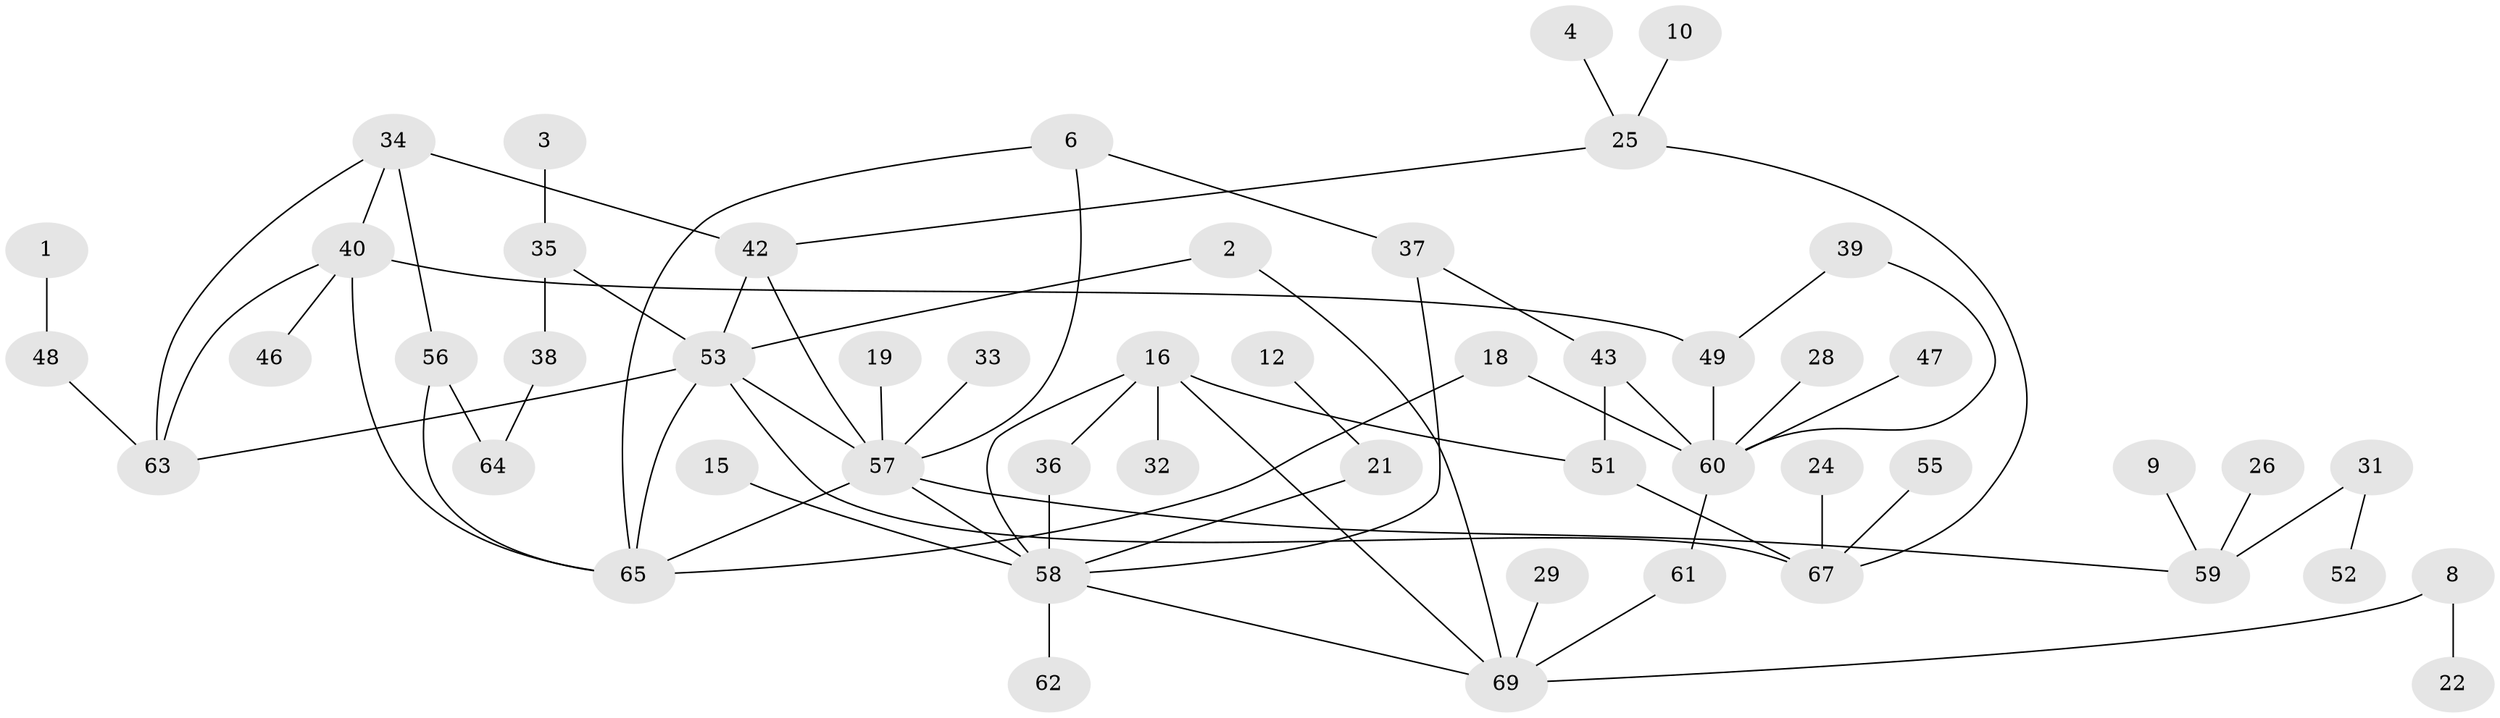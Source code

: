 // original degree distribution, {2: 0.2971014492753623, 1: 0.26811594202898553, 5: 0.028985507246376812, 3: 0.21014492753623187, 4: 0.08695652173913043, 0: 0.10144927536231885, 6: 0.007246376811594203}
// Generated by graph-tools (version 1.1) at 2025/49/03/09/25 03:49:13]
// undirected, 52 vertices, 70 edges
graph export_dot {
graph [start="1"]
  node [color=gray90,style=filled];
  1;
  2;
  3;
  4;
  6;
  8;
  9;
  10;
  12;
  15;
  16;
  18;
  19;
  21;
  22;
  24;
  25;
  26;
  28;
  29;
  31;
  32;
  33;
  34;
  35;
  36;
  37;
  38;
  39;
  40;
  42;
  43;
  46;
  47;
  48;
  49;
  51;
  52;
  53;
  55;
  56;
  57;
  58;
  59;
  60;
  61;
  62;
  63;
  64;
  65;
  67;
  69;
  1 -- 48 [weight=1.0];
  2 -- 53 [weight=1.0];
  2 -- 69 [weight=1.0];
  3 -- 35 [weight=1.0];
  4 -- 25 [weight=1.0];
  6 -- 37 [weight=1.0];
  6 -- 57 [weight=1.0];
  6 -- 65 [weight=1.0];
  8 -- 22 [weight=1.0];
  8 -- 69 [weight=1.0];
  9 -- 59 [weight=1.0];
  10 -- 25 [weight=1.0];
  12 -- 21 [weight=1.0];
  15 -- 58 [weight=1.0];
  16 -- 32 [weight=1.0];
  16 -- 36 [weight=1.0];
  16 -- 51 [weight=1.0];
  16 -- 58 [weight=1.0];
  16 -- 69 [weight=1.0];
  18 -- 60 [weight=1.0];
  18 -- 65 [weight=1.0];
  19 -- 57 [weight=1.0];
  21 -- 58 [weight=1.0];
  24 -- 67 [weight=1.0];
  25 -- 42 [weight=1.0];
  25 -- 67 [weight=1.0];
  26 -- 59 [weight=1.0];
  28 -- 60 [weight=1.0];
  29 -- 69 [weight=1.0];
  31 -- 52 [weight=1.0];
  31 -- 59 [weight=1.0];
  33 -- 57 [weight=1.0];
  34 -- 40 [weight=1.0];
  34 -- 42 [weight=1.0];
  34 -- 56 [weight=1.0];
  34 -- 63 [weight=1.0];
  35 -- 38 [weight=1.0];
  35 -- 53 [weight=1.0];
  36 -- 58 [weight=1.0];
  37 -- 43 [weight=1.0];
  37 -- 58 [weight=1.0];
  38 -- 64 [weight=1.0];
  39 -- 49 [weight=1.0];
  39 -- 60 [weight=1.0];
  40 -- 46 [weight=1.0];
  40 -- 49 [weight=1.0];
  40 -- 63 [weight=1.0];
  40 -- 65 [weight=1.0];
  42 -- 53 [weight=1.0];
  42 -- 57 [weight=1.0];
  43 -- 51 [weight=1.0];
  43 -- 60 [weight=1.0];
  47 -- 60 [weight=1.0];
  48 -- 63 [weight=1.0];
  49 -- 60 [weight=1.0];
  51 -- 67 [weight=1.0];
  53 -- 57 [weight=1.0];
  53 -- 63 [weight=1.0];
  53 -- 65 [weight=1.0];
  53 -- 67 [weight=1.0];
  55 -- 67 [weight=1.0];
  56 -- 64 [weight=1.0];
  56 -- 65 [weight=1.0];
  57 -- 58 [weight=1.0];
  57 -- 59 [weight=1.0];
  57 -- 65 [weight=2.0];
  58 -- 62 [weight=1.0];
  58 -- 69 [weight=1.0];
  60 -- 61 [weight=1.0];
  61 -- 69 [weight=1.0];
}
